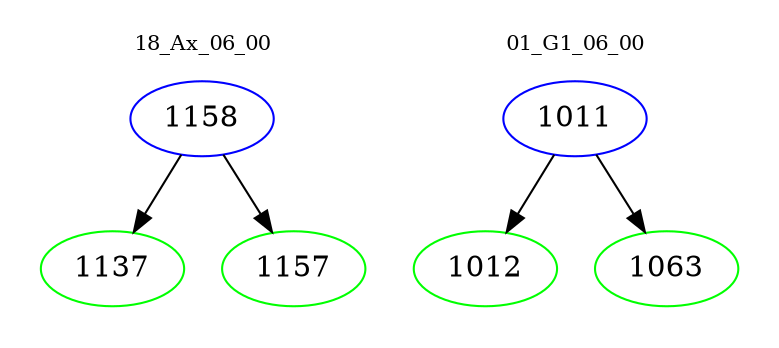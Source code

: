digraph{
subgraph cluster_0 {
color = white
label = "18_Ax_06_00";
fontsize=10;
T0_1158 [label="1158", color="blue"]
T0_1158 -> T0_1137 [color="black"]
T0_1137 [label="1137", color="green"]
T0_1158 -> T0_1157 [color="black"]
T0_1157 [label="1157", color="green"]
}
subgraph cluster_1 {
color = white
label = "01_G1_06_00";
fontsize=10;
T1_1011 [label="1011", color="blue"]
T1_1011 -> T1_1012 [color="black"]
T1_1012 [label="1012", color="green"]
T1_1011 -> T1_1063 [color="black"]
T1_1063 [label="1063", color="green"]
}
}
